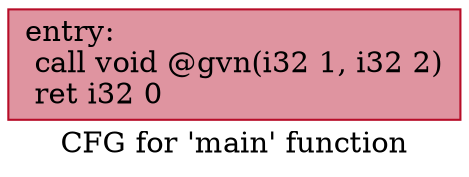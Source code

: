 digraph "CFG for 'main' function" {
	label="CFG for 'main' function";

	Node0x5603e95cf740 [shape=record,color="#b70d28ff", style=filled, fillcolor="#b70d2870",label="{entry:\l  call void @gvn(i32 1, i32 2)\l  ret i32 0\l}"];
}
